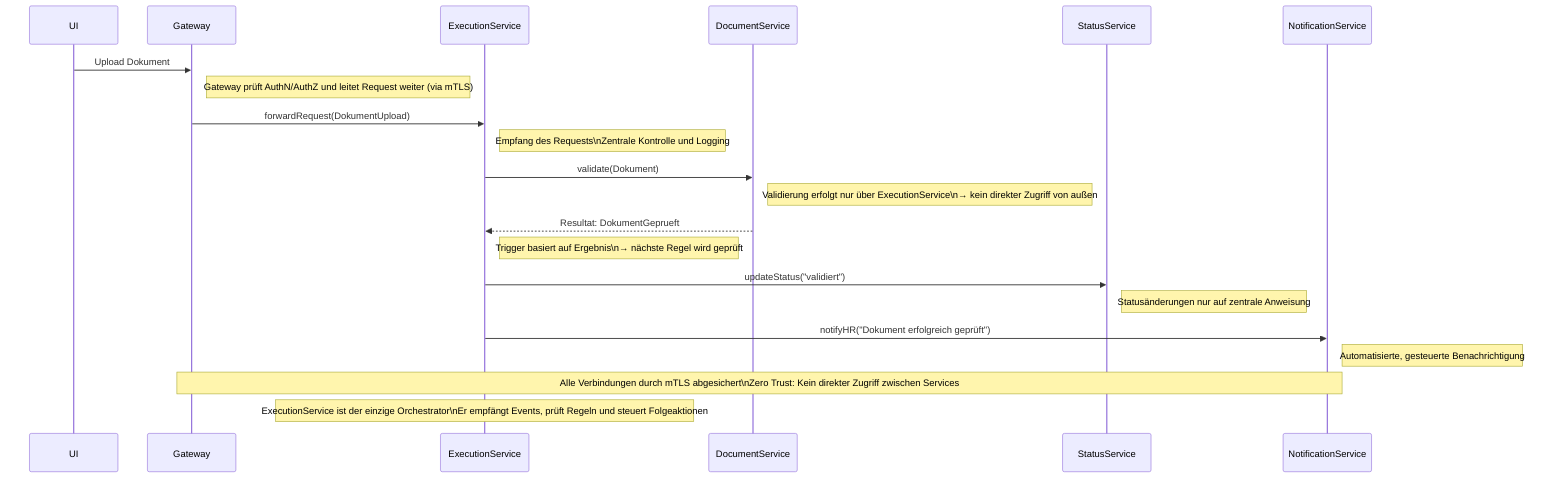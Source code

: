 sequenceDiagram
    %% === Teilnehmer ===
    participant UI
    participant Gateway
    participant ExecutionService
    participant DocumentService
    participant StatusService
    participant NotificationService

    %% === Initialer Request ===
    UI->>Gateway: Upload Dokument
    Note right of Gateway: Gateway prüft AuthN/AuthZ und leitet Request weiter (via mTLS)

    Gateway->>ExecutionService: forwardRequest(DokumentUpload)
    Note right of ExecutionService: Empfang des Requests\nZentrale Kontrolle und Logging

    %% === Dokumentprüfung über Orchestrator ===
    ExecutionService->>DocumentService: validate(Dokument) 
    Note right of DocumentService: Validierung erfolgt nur über ExecutionService\n→ kein direkter Zugriff von außen

    DocumentService-->>ExecutionService: Resultat: DokumentGeprueft
    Note right of ExecutionService: Trigger basiert auf Ergebnis\n→ nächste Regel wird geprüft

    %% === Weiterer Prozessfluss ===
    ExecutionService->>StatusService: updateStatus("validiert") 
    Note right of StatusService: Statusänderungen nur auf zentrale Anweisung

    ExecutionService->>NotificationService: notifyHR("Dokument erfolgreich geprüft") 
    Note right of NotificationService: Automatisierte, gesteuerte Benachrichtigung

    %% === Sicherheit und Kontrolle ===
    Note over Gateway, NotificationService: Alle Verbindungen durch mTLS abgesichert\nZero Trust: Kein direkter Zugriff zwischen Services

    Note over ExecutionService: ExecutionService ist der einzige Orchestrator\nEr empfängt Events, prüft Regeln und steuert Folgeaktionen